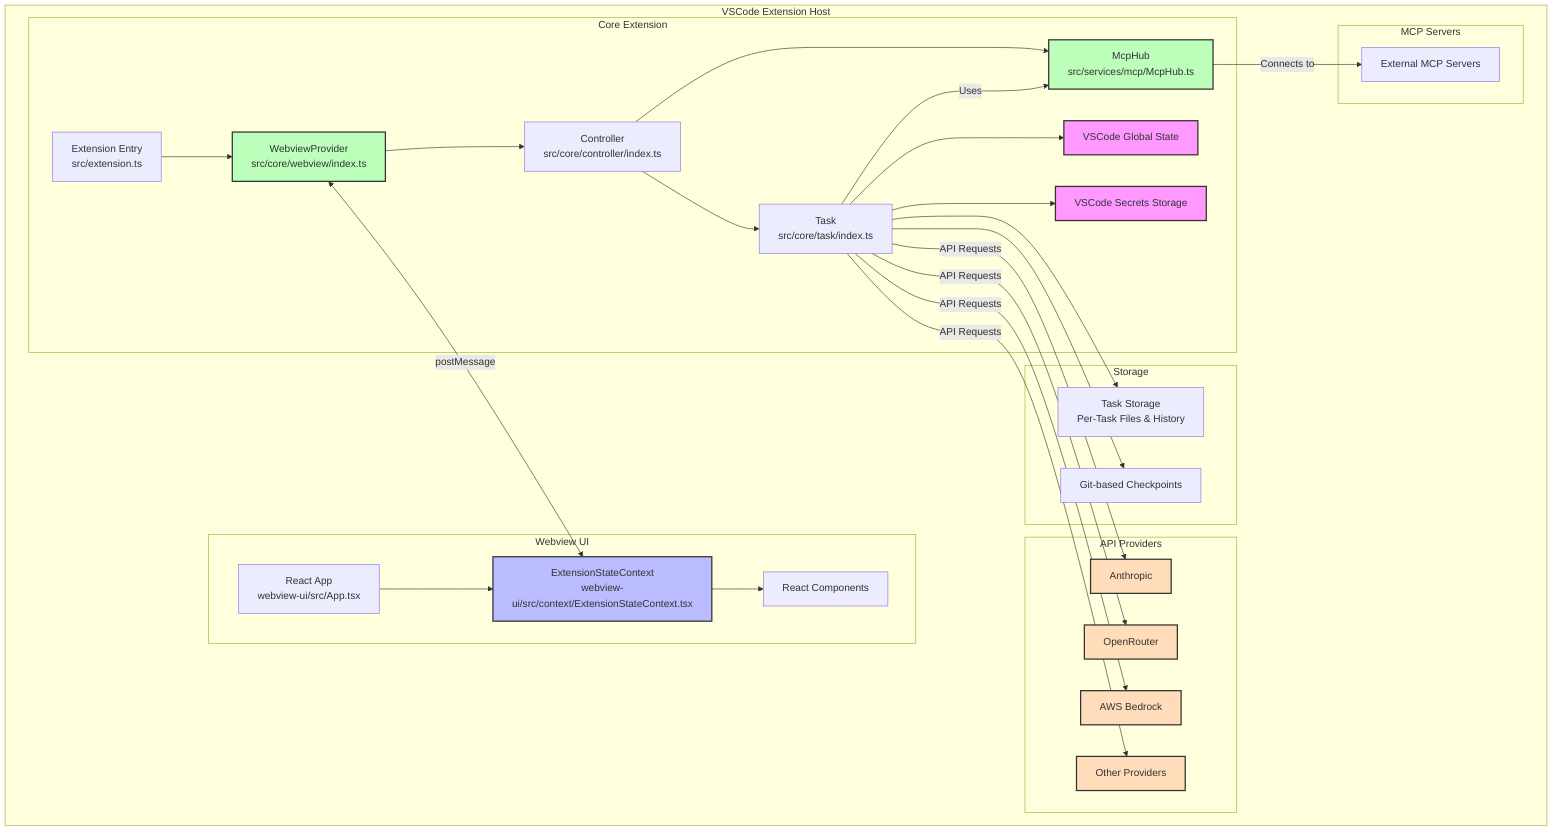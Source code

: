 flowchart TB
    subgraph "VSCode Extension Host"
        subgraph "Core Extension"
            ExtensionEntry["Extension Entry<br/>src/extension.ts"]
            WebviewProvider["WebviewProvider<br/>src/core/webview/index.ts"]
            Controller["Controller<br/>src/core/controller/index.ts"]
            Task["Task<br/>src/core/task/index.ts"]
            GlobalState["VSCode Global State"]
            SecretsStorage["VSCode Secrets Storage"]
            McpHub["McpHub<br/>src/services/mcp/McpHub.ts"]
        end

        subgraph "Webview UI"
            WebviewApp["React App<br/>webview-ui/src/App.tsx"]
            ExtStateContext["ExtensionStateContext<br/>webview-ui/src/context/ExtensionStateContext.tsx"]
            ReactComponents["React Components"]
        end

        subgraph "Storage"
            TaskStorage["Task Storage<br/>Per-Task Files & History"]
            CheckpointSystem["Git-based Checkpoints"]
        end

        subgraph "API Providers"
            AnthropicAPI["Anthropic"]
            OpenRouterAPI["OpenRouter"]
            BedrockAPI["AWS Bedrock"]
            OtherAPIs["Other Providers"]
        end

        subgraph "MCP Servers"
            ExternalMcpServers["External MCP Servers"]
        end
    end

    %% Core Extension Data Flow
    ExtensionEntry --> WebviewProvider
    WebviewProvider --> Controller
    Controller --> Task
    Controller --> McpHub
    Task --> GlobalState
    Task --> SecretsStorage
    Task --> TaskStorage
    Task --> CheckpointSystem
    Task --> |"API Requests"| AnthropicAPI
    Task --> |"API Requests"| OpenRouterAPI
    Task --> |"API Requests"| BedrockAPI
    Task --> |"API Requests"| OtherAPIs
    McpHub --> |"Connects to"| ExternalMcpServers
    Task --> |"Uses"| McpHub

    %% Webview Data Flow
    WebviewApp --> ExtStateContext
    ExtStateContext --> ReactComponents

    %% Bidirectional Communication
    WebviewProvider <--> |"postMessage"| ExtStateContext

    classDef vscodeState fill:#f9f,stroke:#333,stroke-width:2px
    classDef contextClass fill:#bbf,stroke:#333,stroke-width:2px
    classDef providerClass fill:#bfb,stroke:#333,stroke-width:2px
    classDef apiClass fill:#fdb,stroke:#333,stroke-width:2px

    class GlobalState,SecretsStorage vscodeState
    class ExtStateContext contextClass
    class WebviewProvider,McpHub providerClass
    class AnthropicAPI,OpenRouterAPI,BedrockAPI,OtherAPIs apiClass